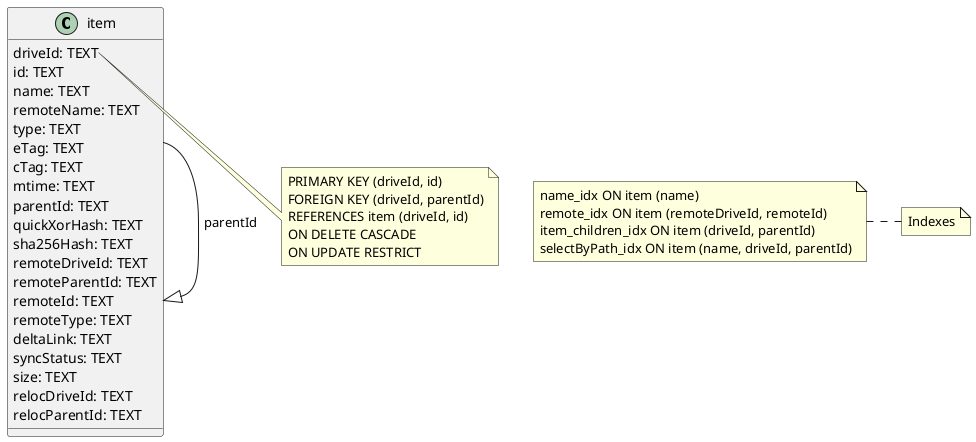 @startuml

class item {
    driveId: TEXT
    id: TEXT
    name: TEXT
    remoteName: TEXT
    type: TEXT
    eTag: TEXT
    cTag: TEXT
    mtime: TEXT
    parentId: TEXT
    quickXorHash: TEXT
    sha256Hash: TEXT
    remoteDriveId: TEXT
    remoteParentId: TEXT
    remoteId: TEXT
    remoteType: TEXT
    deltaLink: TEXT
    syncStatus: TEXT
    size: TEXT
    relocDriveId: TEXT
    relocParentId: TEXT
}

note right of item::driveId
  PRIMARY KEY (driveId, id)
  FOREIGN KEY (driveId, parentId)
  REFERENCES item (driveId, id)
  ON DELETE CASCADE
  ON UPDATE RESTRICT
end note

item --|> item : parentId

note "Indexes" as N1
note left of N1
  name_idx ON item (name)
  remote_idx ON item (remoteDriveId, remoteId)
  item_children_idx ON item (driveId, parentId)
  selectByPath_idx ON item (name, driveId, parentId)
end note

@enduml
